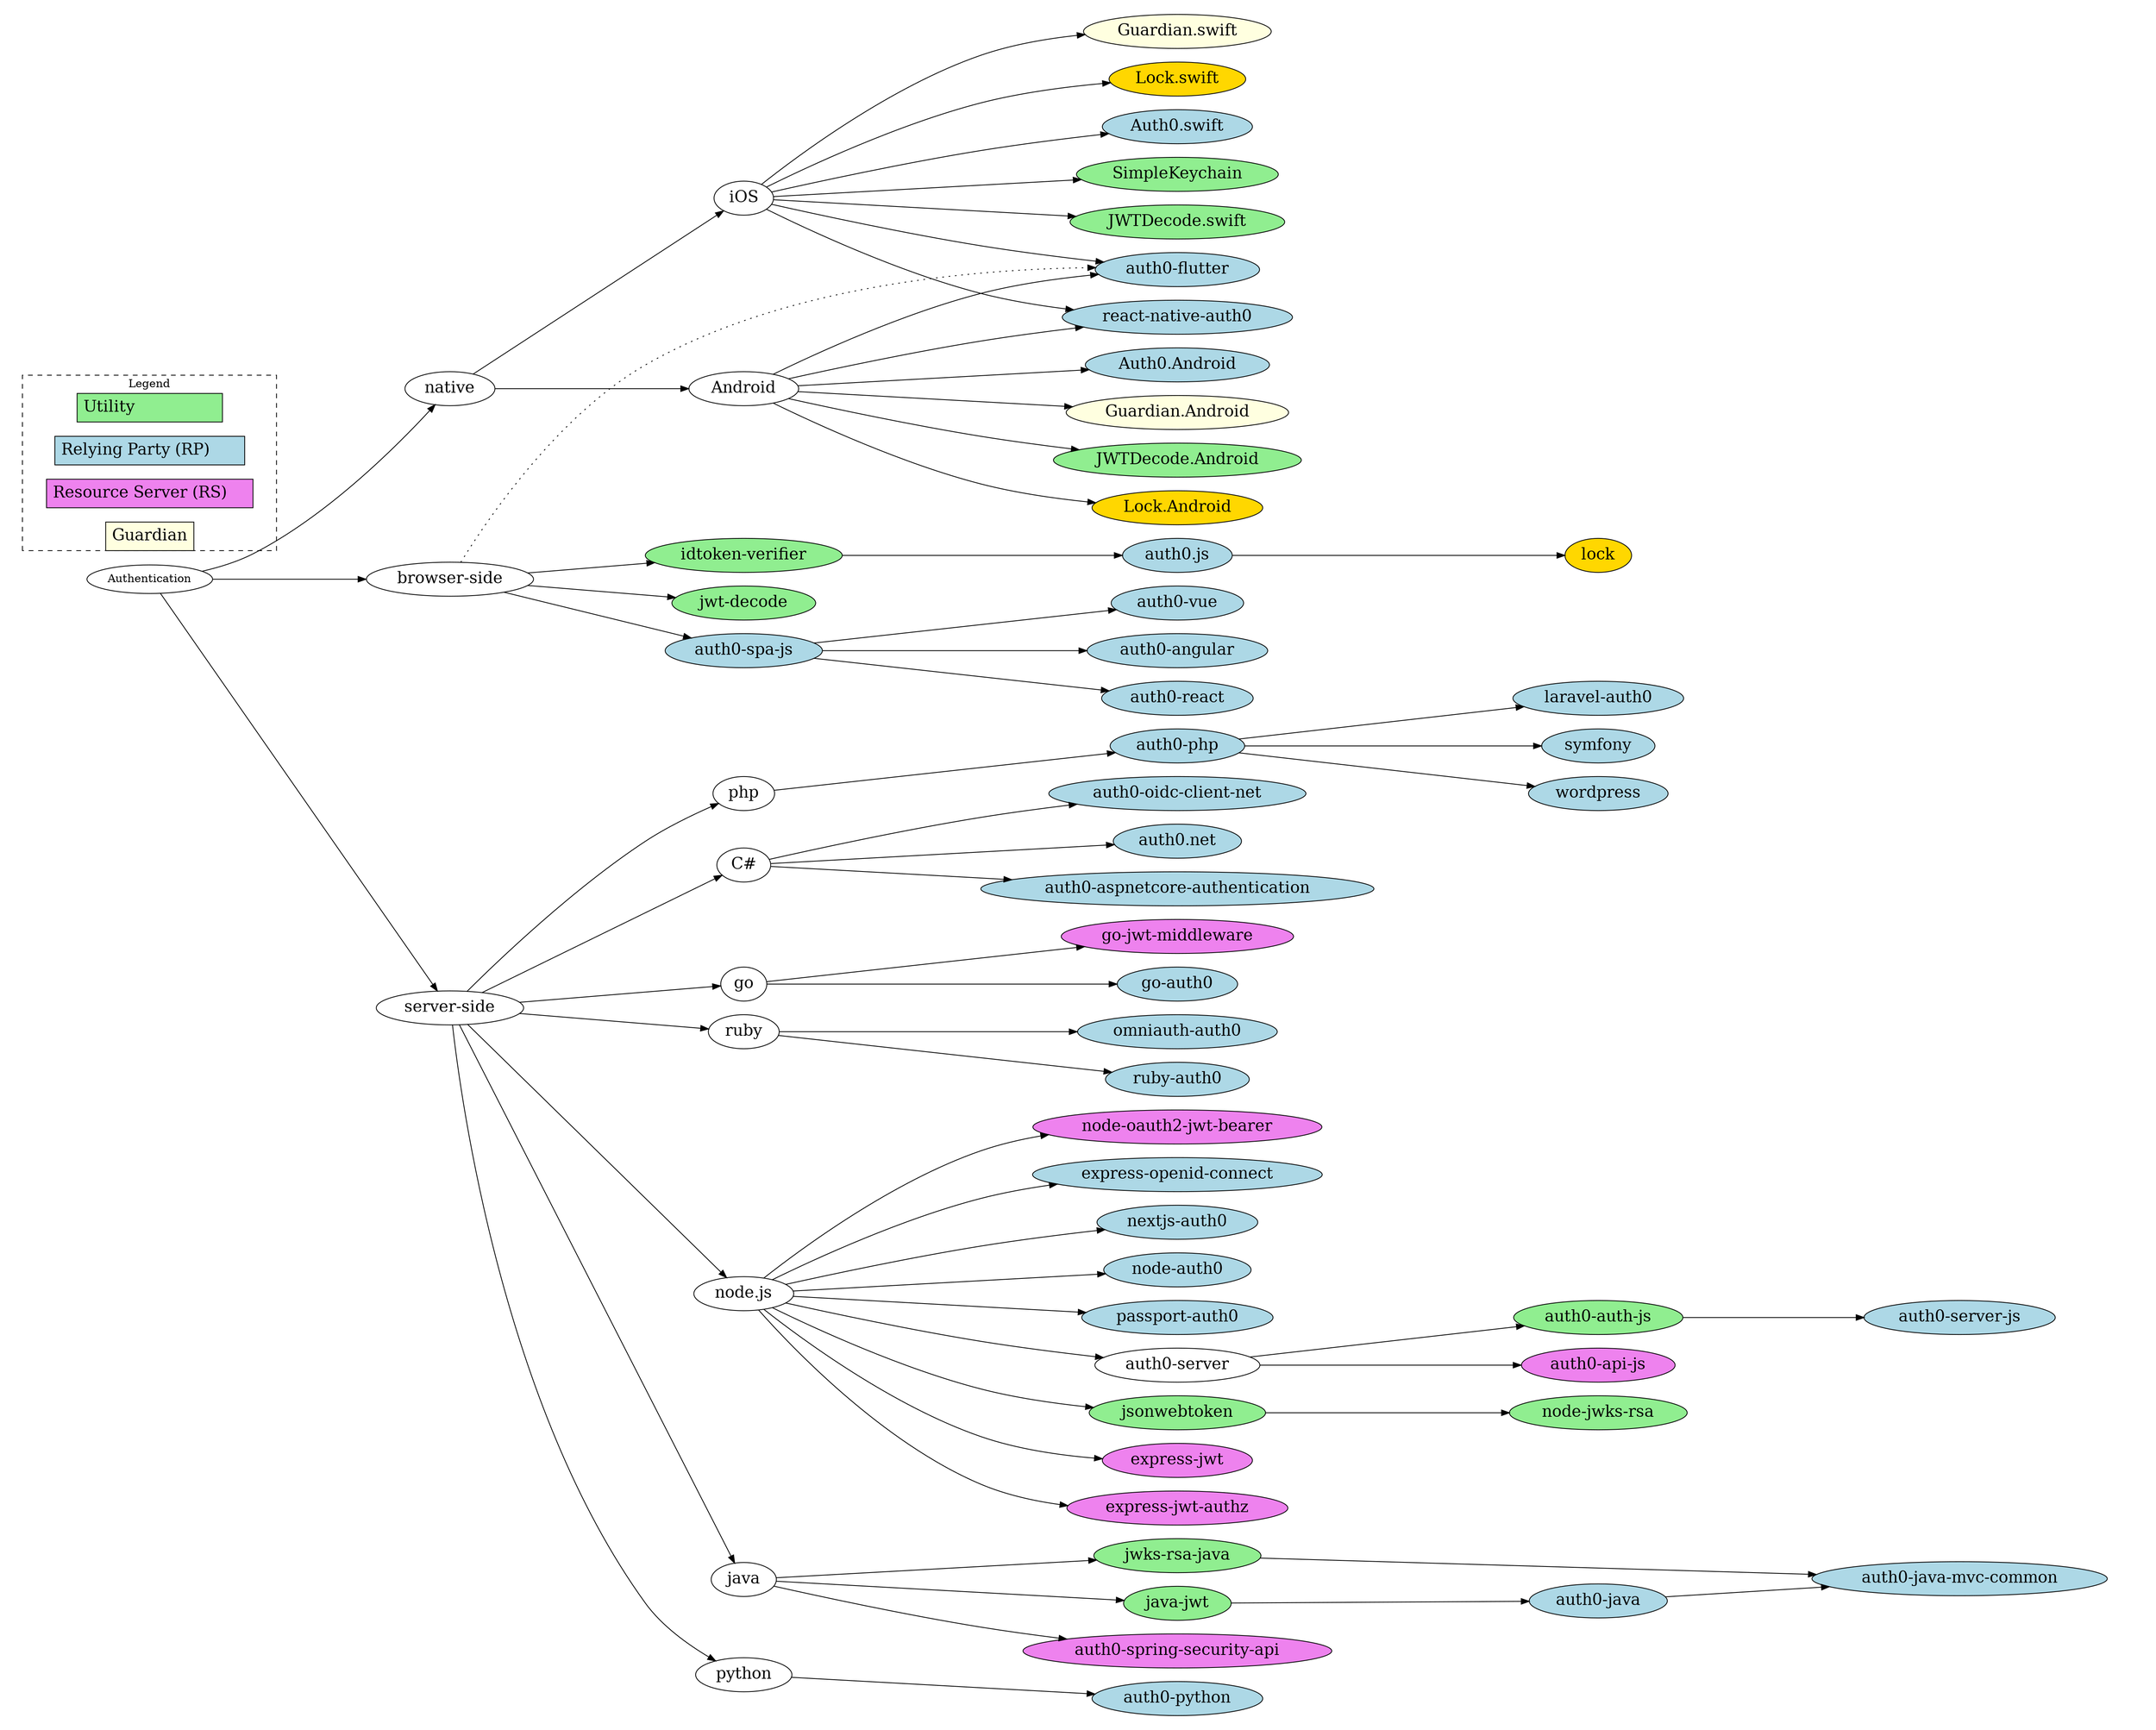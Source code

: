 digraph "Authentication" {
    rankdir=LR;
    ratio=0.8;
    ranksep=1;  // Adjust vertical spacing
    //nodesep=3; // Adjust horizontal spacing
    "Authentication";
    dpi=60;
    #size="9,4";
    splines=true         // Smooths out edges
    //nodesep=1.5          // Increases horizontal spacing
    //ranksep=2            // Increases vertical spacing
    margin=0.2           // Adds some padding around the edges
    node [fontsize=20];
    edge [fontsize=16];

    "native";
    "Auth0.Android" [URL="https://github.com/auth0/Auth0.Android", target="_blank", style=filled, fillcolor=lightblue];
    "Guardian.Android" [URL="https://github.com/auth0/Guardian.Android", target="_blank", style=filled, fillcolor=lightyellow];
    "auth0-flutter" [URL="https://github.com/auth0/auth0-flutter", target="_blank", style=filled, fillcolor=lightblue];
    "Auth0.swift" [URL="https://github.com/auth0/Auth0.swift", target="_blank", style=filled, fillcolor=lightblue];
    "SimpleKeychain" [URL="https://github.com/auth0/SimpleKeychain", target="_blank", style=filled, fillcolor=lightgreen];
    "JWTDecode.Android" [URL="https://github.com/auth0/JWTDecode.Android", target="_blank", style=filled, fillcolor=lightgreen];
    "JWTDecode.swift" [URL="https://github.com/auth0/JWTDecode.swift", target="_blank", style=filled, fillcolor=lightgreen];
    "Guardian.swift" [URL="https://github.com/auth0/https://github.com/auth0/Guardian.swift", target="_blank", style=filled, fillcolor=lightyellow];
    "react-native-auth0" [URL="https://github.com/auth0/react-native-auth0", target="_blank", style=filled, fillcolor=lightblue];
    "browser-side";
    "server-side";
    "node.js";
    "java";
    "auth0-java-mvc-common" [URL="https://github.com/auth0/auth0-java-mvc-common", target="_blank", style=filled, fillcolor=lightblue];
    "auth0-java" [URL="https://github.com/auth0/auth0-java", target="_blank", style=filled, fillcolor=lightblue];
    "java-jwt" [URL="https://github.com/auth0/java-jwt", target="_blank", style=filled, fillcolor=lightgreen];
    "jwks-rsa-java" [URL="https://github.com/auth0/jwks-rsa-java", target="_blank", style=filled, fillcolor=lightgreen];
    "auth0-spring-security-api" [URL="https://github.com/auth0/auth0-spring-security-api", target="_blank", style=filled, fillcolor=violet];
    "python";
    "auth0-python" [URL="https://github.com/auth0/auth0-python", target="_blank", style=filled, fillcolor=lightblue];
    "php";
    "auth0-php" [URL="https://github.com/auth0/auth0-PHP", target="_blank", style=filled, fillcolor=lightblue];
    "laravel-auth0" [URL="https://github.com/auth0/laravel-auth0", target="_blank", style=filled, fillcolor=lightblue];
    "symfony" [URL="https://github.com/auth0/symfony", target="_blank", style=filled, fillcolor=lightblue];
    "wordpress" [URL="https://github.com/auth0/wordpress", target="_blank", style=filled, fillcolor=lightblue];
    "C#";
    "auth0-oidc-client-net" [URL="https://github.com/auth0/auth0-oidc-client-net", target="_blank", style=filled, fillcolor=lightblue];
    "auth0.net" [URL="https://github.com/auth0/auth0.net", target="_blank", style=filled, fillcolor=lightblue];
    "auth0-aspnetcore-authentication" [URL="https://github.com/auth0/auth0-aspnetcore-authentication", target="_blank", style=filled, fillcolor=lightblue];
    "go";
    "go-jwt-middleware" [URL="https://github.com/auth0/go-jwt-middleware", target="_blank", style=filled, fillcolor=violet];
    "go-auth0" [URL="https://github.com/auth0/go-auth0", target="_blank", style=filled, fillcolor=lightblue];
    "ruby";
    "omniauth-auth0" [URL="https://github.com/auth0/omniauth-auth0", target="_blank", style=filled, fillcolor=lightblue];
    "ruby-auth0" [URL="https://github.com/auth0/ruby-auth0", target="_blank", style=filled, fillcolor=lightblue];
    "node-jwks-rsa" [URL="https://github.com/auth0/node-jwks-rsa", target="_blank", style=filled, fillcolor=lightgreen];
    "jsonwebtoken" [URL="https://github.com/auth0/node-jsonwebtoken", target="_blank", style=filled, fillcolor=lightgreen];
    "express-jwt" [URL="https://github.com/auth0/express-jwt", target="_blank", style=filled, fillcolor=violet];
    "express-jwt-authz" [URL="https://github.com/auth0/express-jwt-authz", target="_blank", style=filled, fillcolor=violet];
    "node-oauth2-jwt-bearer" [URL="https://github.com/auth0/node-oauth2-jwt-bearer/", target="_blank", style=filled, fillcolor=violet];
    "express-openid-connect" [URL="https://github.com/auth0/express-openid-connect", target="_blank", style=filled, fillcolor=lightblue];
    "auth0-spa-js" [URL="https://github.com/auth0/auth0-spa-js", target="_blank", style=filled, fillcolor=lightblue];
    "auth0-react" [URL="https://github.com/auth0/auth0-react", target="_blank", style=filled, fillcolor=lightblue];
    "auth0-vue" [URL="https://github.com/auth0/auth0-vue", target="_blank", style=filled, fillcolor=lightblue];
    "nextjs-auth0" [URL="https://github.com/auth0/nextjs-auth0/", target="_blank", style=filled, fillcolor=lightblue];
    "auth0-angular" [URL="https://github.com/auth0/auth0-angular", target="_blank", style=filled, fillcolor=lightblue];
    "auth0.js" [URL="https://github.com/auth0/auth0.js", target="_blank", style=filled, fillcolor=lightblue];
    "jwt-decode" [URL="https://github.com/auth0/jwt-decode", target="_blank", style=filled, fillcolor=lightgreen];
    "lock" [URL="https://github.com/auth0/lock", target="_blank", style=filled, fillcolor=gold];
    "Lock.Android" [URL="https://github.com/auth0/Lock.Android", target="_blank", style=filled, fillcolor=gold];
    "Lock.swift" [URL="https://github.com/auth0/Lock.swift", target="_blank", style=filled, fillcolor=gold];
    "node-auth0" [style=filled, fillcolor=lightblue];
    "passport-auth0" [URL="https://github.com/auth0/passport-auth0", target="_blank", style=filled, fillcolor=lightblue];
    "idtoken-verifier" [URL="https://github.com/auth0/idtoken-verifier", target="_blank", style=filled, fillcolor=lightgreen];
    "auth0-server" [URL="https://github.com/atko-cic/auth0-server-js/tree/early-access", target="_blank" ];
    "auth0-auth-js" [URL="https://github.com/atko-cic/auth0-server-js/tree/early-access/packages/auth0-auth-js", target="_blank", style=filled, fillcolor=lightgreen];
    "auth0-server-js" [URL="https://github.com/atko-cic/auth0-server-js/tree/early-access/packages/auth0-server-js", target="_blank", style=filled, fillcolor=lightblue];
    "auth0-api-js" [URL="https://github.com/atko-cic/auth0-server-js/tree/early-access/packages/auth0-api-js", target="_blank", style=filled, fillcolor=violet];

    "Authentication" -> "native";
    "Authentication" -> "browser-side";
    "Authentication" -> "server-side";
    "server-side" -> "node.js";
    "server-side" -> "java";
    //"java" -> "oss-library-gradle-plugin";
    "java" -> "java-jwt";
    "java" -> "jwks-rsa-java";
    "java-jwt" -> "auth0-java";
    "auth0-java" -> "auth0-java-mvc-common";
    "jwks-rsa-java" -> "auth0-java-mvc-common";
    "java" -> "auth0-spring-security-api";
    "server-side" -> "python";
    "python" -> "auth0-python";
    "server-side" -> "php";
    "server-side" -> "C#";
    "server-side" -> "go";
    "server-side" -> "ruby";
    //"server-side" -> "JSR";

    "browser-side" -> "auth0-spa-js";
    "browser-side" -> "jwt-decode";
    "browser-side" -> "auth0-flutter" [style=dotted];

    "browser-side" -> "idtoken-verifier";
    "idtoken-verifier" -> "auth0.js";
    "auth0.js" -> "lock";
    "node.js" -> "node-auth0";
    "node.js" -> "passport-auth0";

    "node.js" -> "jsonwebtoken";
    "node.js" -> "express-jwt";
    "node.js" -> "express-jwt-authz";
    "node.js" -> "node-oauth2-jwt-bearer";
    "node.js" -> "express-openid-connect";
    "node.js" -> "nextjs-auth0";
    "node.js" -> "auth0-server";
    "jsonwebtoken" -> "node-jwks-rsa";

    "auth0-server" -> "auth0-auth-js";
    "auth0-server" -> "auth0-api-js";
    "auth0-auth-js" -> "auth0-server-js";

    "auth0-spa-js" -> "auth0-react";
    "auth0-spa-js" -> "auth0-vue";
    "auth0-spa-js" -> "auth0-angular";

    "go" -> "go-jwt-middleware";
    "go" -> "go-auth0";

    "ruby" -> "omniauth-auth0";
    "ruby" -> "ruby-auth0";

    "php" -> "auth0-php";
    "auth0-php" -> "laravel-auth0";
    "auth0-php" -> "symfony";
    "auth0-php" -> "wordpress";

    "C#" -> "auth0-oidc-client-net";
    "C#" -> "auth0.net";
    "C#" -> "auth0-aspnetcore-authentication";

    "native" -> "Android";
    "native" -> "iOS";

    "Android" -> "auth0-flutter";
    "Android" -> "Auth0.Android";
    "Android" -> "JWTDecode.Android";
    "Android" -> "react-native-auth0";
    "Android" -> "Guardian.Android";
    "Android" -> "Lock.Android";
    //"jwt-decode" -> "react-native-auth0";

    "iOS" -> "auth0-flutter";
    "iOS" -> "Auth0.swift";
    "iOS" -> "SimpleKeychain";
    "iOS" -> "JWTDecode.swift";
    "iOS" -> "react-native-auth0";
    "iOS" -> "Guardian.swift";
    "iOS" -> "Lock.swift";

    // Legend
    subgraph cluster_legend {
    label="Legend";
    style=dashed;
    "Utility                 " [shape=box, style=filled, fillcolor=lightgreen];
    "Relying Party (RP)      " [shape=box, style=filled, fillcolor=lightblue];
    "Resource Server (RS)    " [shape=box, style=filled, fillcolor=violet];
    //"Auth0 Customisation (OP)" [shape=box, style=filled, fillcolor=gold];
    "Guardian" [shape=box, style=filled, fillcolor=lightyellow];
    //"Missing" [shape=box, style=filled, fillcolor=red];
    }
}
